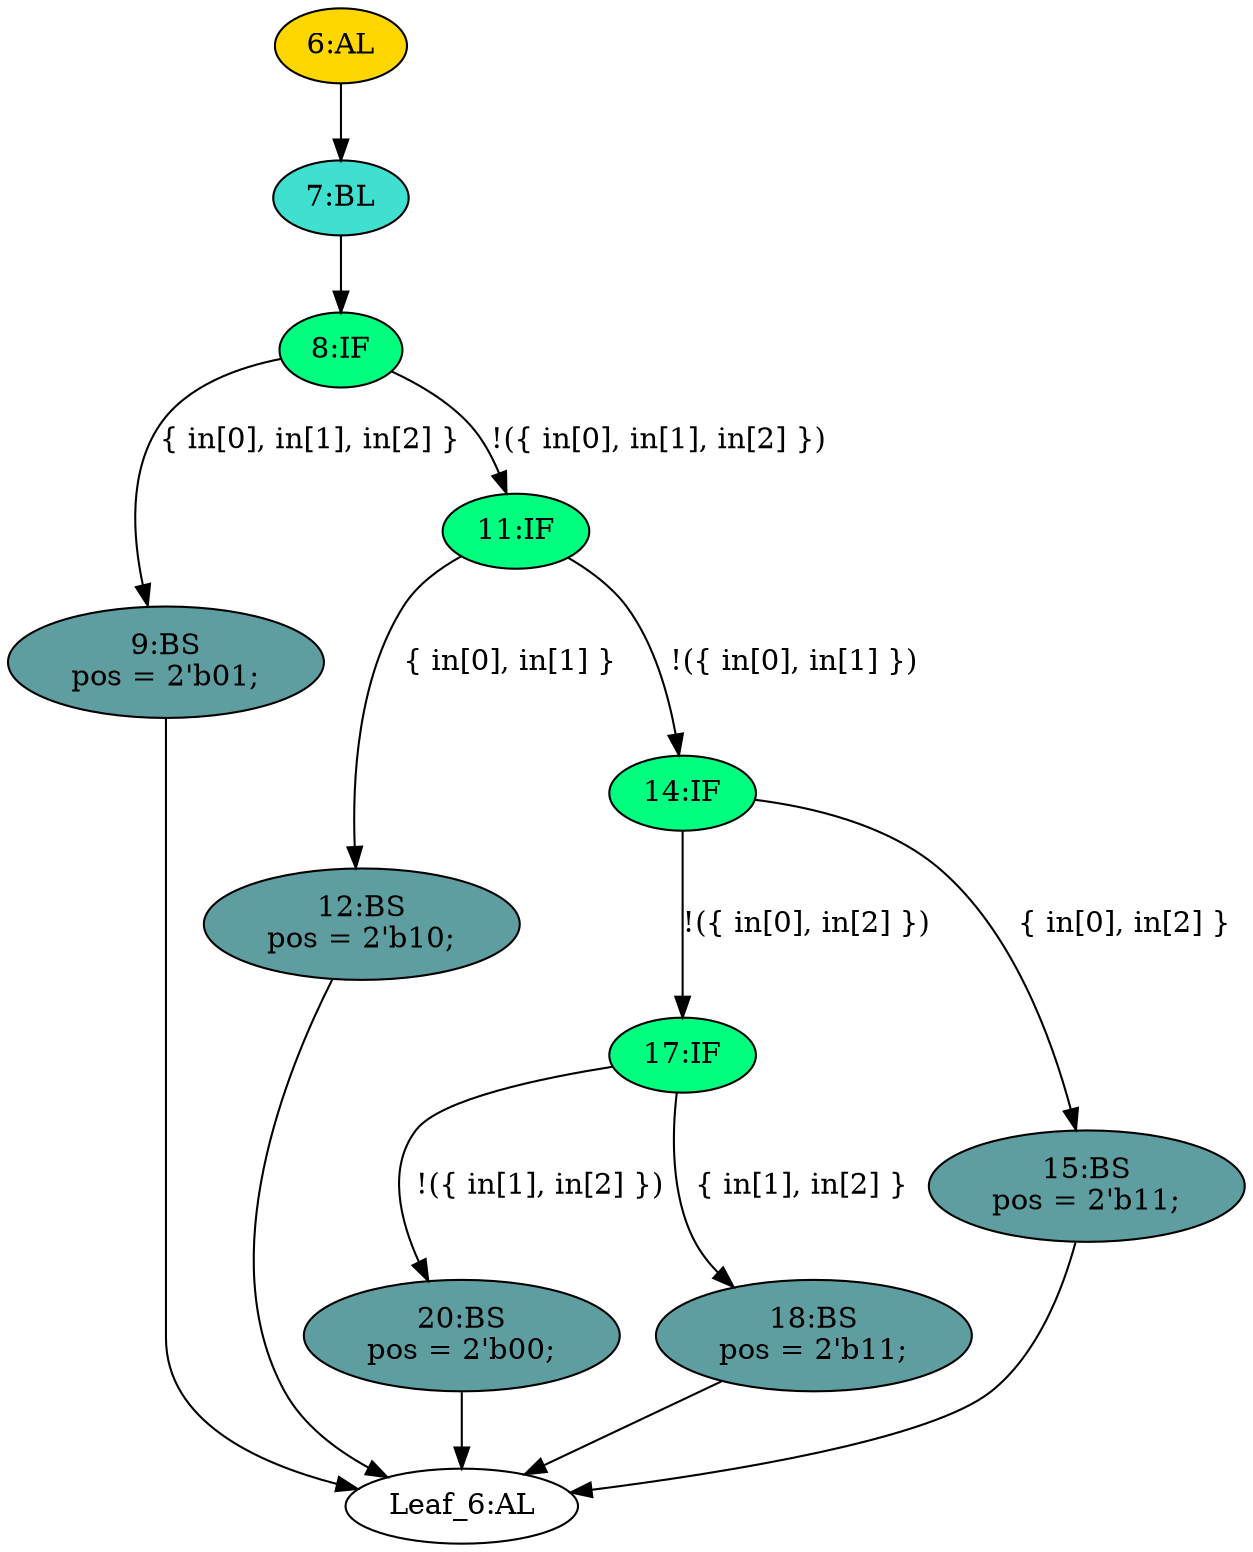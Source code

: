 strict digraph "" {
	node [label="\N"];
	"17:IF"	[ast="<pyverilog.vparser.ast.IfStatement object at 0x7f20e85c0850>",
		fillcolor=springgreen,
		label="17:IF",
		statements="[]",
		style=filled,
		typ=IfStatement];
	"20:BS"	[ast="<pyverilog.vparser.ast.BlockingSubstitution object at 0x7f20e85c0990>",
		fillcolor=cadetblue,
		label="20:BS
pos = 2'b00;",
		statements="[<pyverilog.vparser.ast.BlockingSubstitution object at 0x7f20e85c0990>]",
		style=filled,
		typ=BlockingSubstitution];
	"17:IF" -> "20:BS"	[cond="['in', 'in']",
		label="!({ in[1], in[2] })",
		lineno=17];
	"18:BS"	[ast="<pyverilog.vparser.ast.BlockingSubstitution object at 0x7f20e85c0b50>",
		fillcolor=cadetblue,
		label="18:BS
pos = 2'b11;",
		statements="[<pyverilog.vparser.ast.BlockingSubstitution object at 0x7f20e85c0b50>]",
		style=filled,
		typ=BlockingSubstitution];
	"17:IF" -> "18:BS"	[cond="['in', 'in']",
		label="{ in[1], in[2] }",
		lineno=17];
	"8:IF"	[ast="<pyverilog.vparser.ast.IfStatement object at 0x7f20e85c6590>",
		fillcolor=springgreen,
		label="8:IF",
		statements="[]",
		style=filled,
		typ=IfStatement];
	"9:BS"	[ast="<pyverilog.vparser.ast.BlockingSubstitution object at 0x7f20e85c0e50>",
		fillcolor=cadetblue,
		label="9:BS
pos = 2'b01;",
		statements="[<pyverilog.vparser.ast.BlockingSubstitution object at 0x7f20e85c0e50>]",
		style=filled,
		typ=BlockingSubstitution];
	"8:IF" -> "9:BS"	[cond="['in', 'in', 'in']",
		label="{ in[0], in[1], in[2] }",
		lineno=8];
	"11:IF"	[ast="<pyverilog.vparser.ast.IfStatement object at 0x7f20e85c65d0>",
		fillcolor=springgreen,
		label="11:IF",
		statements="[]",
		style=filled,
		typ=IfStatement];
	"8:IF" -> "11:IF"	[cond="['in', 'in', 'in']",
		label="!({ in[0], in[1], in[2] })",
		lineno=8];
	"Leaf_6:AL"	[def_var="['pos']",
		label="Leaf_6:AL"];
	"9:BS" -> "Leaf_6:AL"	[cond="[]",
		lineno=None];
	"12:BS"	[ast="<pyverilog.vparser.ast.BlockingSubstitution object at 0x7f20e85c0fd0>",
		fillcolor=cadetblue,
		label="12:BS
pos = 2'b10;",
		statements="[<pyverilog.vparser.ast.BlockingSubstitution object at 0x7f20e85c0fd0>]",
		style=filled,
		typ=BlockingSubstitution];
	"12:BS" -> "Leaf_6:AL"	[cond="[]",
		lineno=None];
	"14:IF"	[ast="<pyverilog.vparser.ast.IfStatement object at 0x7f20e85c6150>",
		fillcolor=springgreen,
		label="14:IF",
		statements="[]",
		style=filled,
		typ=IfStatement];
	"14:IF" -> "17:IF"	[cond="['in', 'in']",
		label="!({ in[0], in[2] })",
		lineno=14];
	"15:BS"	[ast="<pyverilog.vparser.ast.BlockingSubstitution object at 0x7f20e85c6190>",
		fillcolor=cadetblue,
		label="15:BS
pos = 2'b11;",
		statements="[<pyverilog.vparser.ast.BlockingSubstitution object at 0x7f20e85c6190>]",
		style=filled,
		typ=BlockingSubstitution];
	"14:IF" -> "15:BS"	[cond="['in', 'in']",
		label="{ in[0], in[2] }",
		lineno=14];
	"15:BS" -> "Leaf_6:AL"	[cond="[]",
		lineno=None];
	"6:AL"	[ast="<pyverilog.vparser.ast.Always object at 0x7f20e85c6490>",
		clk_sens=False,
		fillcolor=gold,
		label="6:AL",
		sens="[]",
		statements="[]",
		style=filled,
		typ=Always,
		use_var="['in']"];
	"7:BL"	[ast="<pyverilog.vparser.ast.Block object at 0x7f20e85c6550>",
		fillcolor=turquoise,
		label="7:BL",
		statements="[]",
		style=filled,
		typ=Block];
	"6:AL" -> "7:BL"	[cond="[]",
		lineno=None];
	"11:IF" -> "12:BS"	[cond="['in', 'in']",
		label="{ in[0], in[1] }",
		lineno=11];
	"11:IF" -> "14:IF"	[cond="['in', 'in']",
		label="!({ in[0], in[1] })",
		lineno=11];
	"20:BS" -> "Leaf_6:AL"	[cond="[]",
		lineno=None];
	"18:BS" -> "Leaf_6:AL"	[cond="[]",
		lineno=None];
	"7:BL" -> "8:IF"	[cond="[]",
		lineno=None];
}
